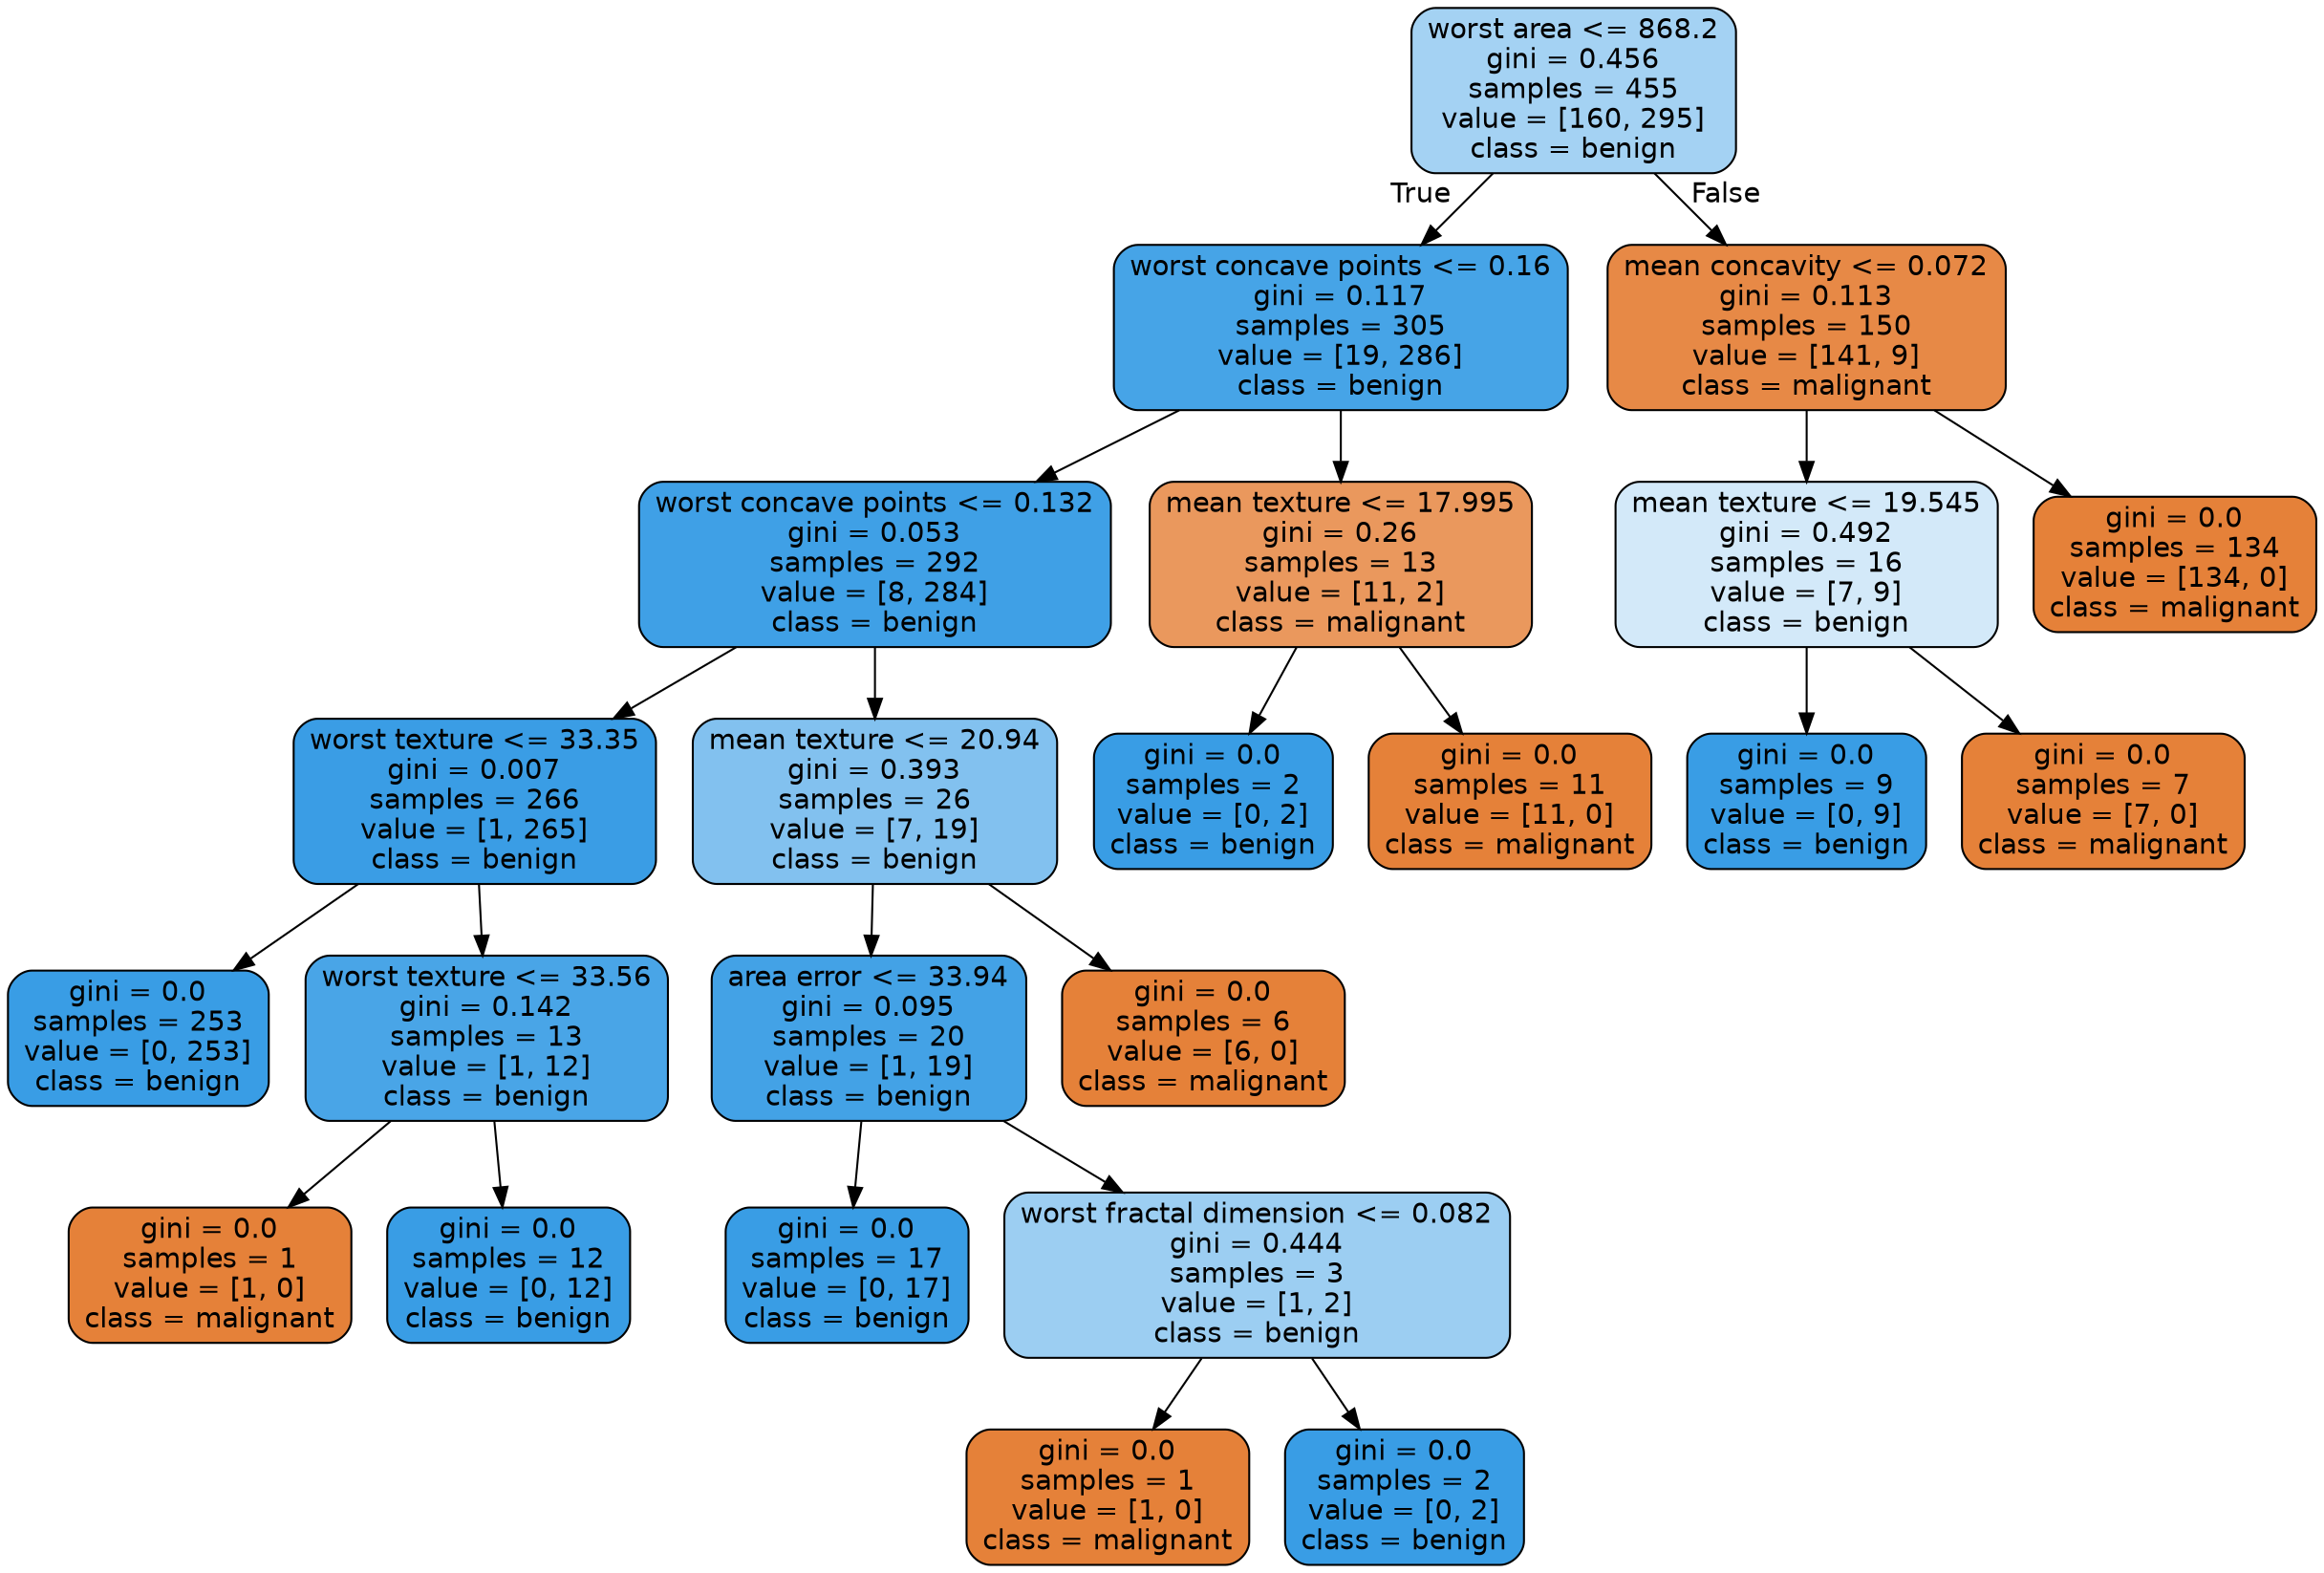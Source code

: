 digraph Tree {
node [shape=box, style="filled, rounded", color="black", fontname=helvetica] ;
edge [fontname=helvetica] ;
0 [label="worst area <= 868.2\ngini = 0.456\nsamples = 455\nvalue = [160, 295]\nclass = benign", fillcolor="#a4d2f3"] ;
1 [label="worst concave points <= 0.16\ngini = 0.117\nsamples = 305\nvalue = [19, 286]\nclass = benign", fillcolor="#46a4e7"] ;
0 -> 1 [labeldistance=2.5, labelangle=45, headlabel="True"] ;
2 [label="worst concave points <= 0.132\ngini = 0.053\nsamples = 292\nvalue = [8, 284]\nclass = benign", fillcolor="#3fa0e6"] ;
1 -> 2 ;
3 [label="worst texture <= 33.35\ngini = 0.007\nsamples = 266\nvalue = [1, 265]\nclass = benign", fillcolor="#3a9de5"] ;
2 -> 3 ;
4 [label="gini = 0.0\nsamples = 253\nvalue = [0, 253]\nclass = benign", fillcolor="#399de5"] ;
3 -> 4 ;
5 [label="worst texture <= 33.56\ngini = 0.142\nsamples = 13\nvalue = [1, 12]\nclass = benign", fillcolor="#49a5e7"] ;
3 -> 5 ;
6 [label="gini = 0.0\nsamples = 1\nvalue = [1, 0]\nclass = malignant", fillcolor="#e58139"] ;
5 -> 6 ;
7 [label="gini = 0.0\nsamples = 12\nvalue = [0, 12]\nclass = benign", fillcolor="#399de5"] ;
5 -> 7 ;
8 [label="mean texture <= 20.94\ngini = 0.393\nsamples = 26\nvalue = [7, 19]\nclass = benign", fillcolor="#82c1ef"] ;
2 -> 8 ;
9 [label="area error <= 33.94\ngini = 0.095\nsamples = 20\nvalue = [1, 19]\nclass = benign", fillcolor="#43a2e6"] ;
8 -> 9 ;
10 [label="gini = 0.0\nsamples = 17\nvalue = [0, 17]\nclass = benign", fillcolor="#399de5"] ;
9 -> 10 ;
11 [label="worst fractal dimension <= 0.082\ngini = 0.444\nsamples = 3\nvalue = [1, 2]\nclass = benign", fillcolor="#9ccef2"] ;
9 -> 11 ;
12 [label="gini = 0.0\nsamples = 1\nvalue = [1, 0]\nclass = malignant", fillcolor="#e58139"] ;
11 -> 12 ;
13 [label="gini = 0.0\nsamples = 2\nvalue = [0, 2]\nclass = benign", fillcolor="#399de5"] ;
11 -> 13 ;
14 [label="gini = 0.0\nsamples = 6\nvalue = [6, 0]\nclass = malignant", fillcolor="#e58139"] ;
8 -> 14 ;
15 [label="mean texture <= 17.995\ngini = 0.26\nsamples = 13\nvalue = [11, 2]\nclass = malignant", fillcolor="#ea985d"] ;
1 -> 15 ;
16 [label="gini = 0.0\nsamples = 2\nvalue = [0, 2]\nclass = benign", fillcolor="#399de5"] ;
15 -> 16 ;
17 [label="gini = 0.0\nsamples = 11\nvalue = [11, 0]\nclass = malignant", fillcolor="#e58139"] ;
15 -> 17 ;
18 [label="mean concavity <= 0.072\ngini = 0.113\nsamples = 150\nvalue = [141, 9]\nclass = malignant", fillcolor="#e78946"] ;
0 -> 18 [labeldistance=2.5, labelangle=-45, headlabel="False"] ;
19 [label="mean texture <= 19.545\ngini = 0.492\nsamples = 16\nvalue = [7, 9]\nclass = benign", fillcolor="#d3e9f9"] ;
18 -> 19 ;
20 [label="gini = 0.0\nsamples = 9\nvalue = [0, 9]\nclass = benign", fillcolor="#399de5"] ;
19 -> 20 ;
21 [label="gini = 0.0\nsamples = 7\nvalue = [7, 0]\nclass = malignant", fillcolor="#e58139"] ;
19 -> 21 ;
22 [label="gini = 0.0\nsamples = 134\nvalue = [134, 0]\nclass = malignant", fillcolor="#e58139"] ;
18 -> 22 ;
}